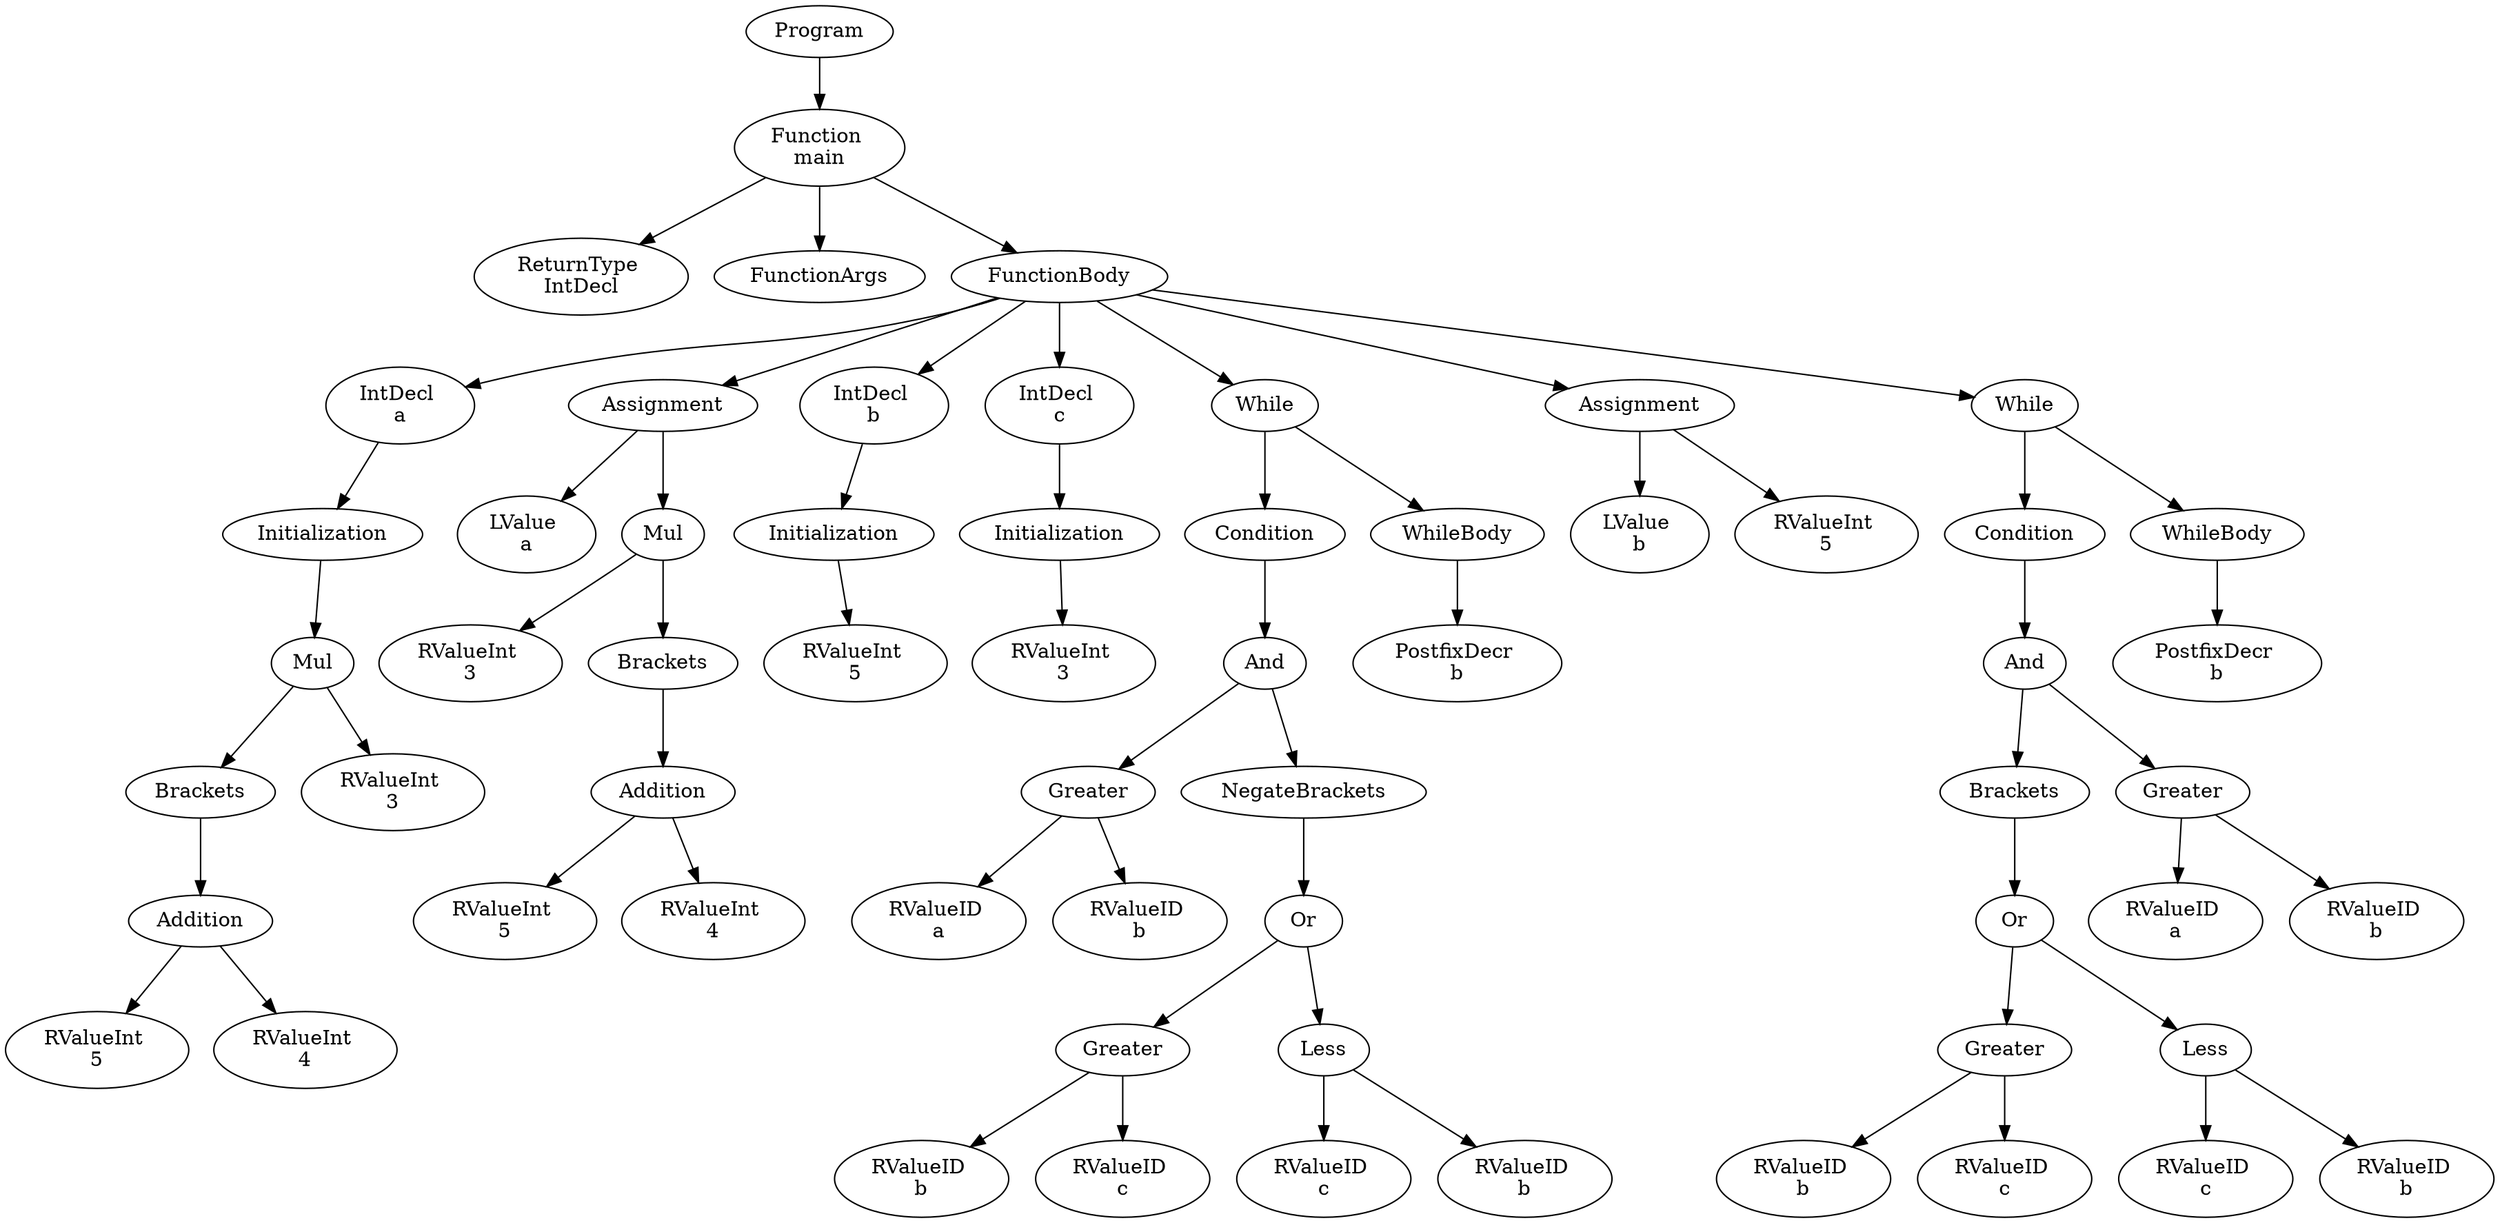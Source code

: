digraph AST {
1 [label="Program"];
2 [label="Function \nmain"];
3 [label="ReturnType \nIntDecl"];
4 [label="FunctionArgs"];
5 [label="FunctionBody"];
6 [label="IntDecl \na"];
7 [label="Initialization"];
8 [label="Mul"];
9 [label="Brackets"];
10 [label="Addition"];
11 [label="RValueInt \n5"];
12 [label="RValueInt \n4"];
10 -> 11;
10 -> 12;
9 -> 10;
13 [label="RValueInt \n3"];
8 -> 9;
8 -> 13;
7 -> 8;
6 -> 7;
14 [label="Assignment"];
15 [label="LValue \na"];
16 [label="Mul"];
17 [label="RValueInt \n3"];
18 [label="Brackets"];
19 [label="Addition"];
20 [label="RValueInt \n5"];
21 [label="RValueInt \n4"];
19 -> 20;
19 -> 21;
18 -> 19;
16 -> 17;
16 -> 18;
14 -> 15;
14 -> 16;
22 [label="IntDecl \nb"];
23 [label="Initialization"];
24 [label="RValueInt \n5"];
23 -> 24;
22 -> 23;
25 [label="IntDecl \nc"];
26 [label="Initialization"];
27 [label="RValueInt \n3"];
26 -> 27;
25 -> 26;
28 [label="While"];
29 [label="Condition"];
30 [label="And"];
31 [label="Greater"];
32 [label="RValueID \na"];
33 [label="RValueID \nb"];
31 -> 32;
31 -> 33;
34 [label="NegateBrackets"];
35 [label="Or"];
36 [label="Greater"];
37 [label="RValueID \nb"];
38 [label="RValueID \nc"];
36 -> 37;
36 -> 38;
39 [label="Less"];
40 [label="RValueID \nc"];
41 [label="RValueID \nb"];
39 -> 40;
39 -> 41;
35 -> 36;
35 -> 39;
34 -> 35;
30 -> 31;
30 -> 34;
29 -> 30;
42 [label="WhileBody"];
43 [label="PostfixDecr \nb"];
42 -> 43;
28 -> 29;
28 -> 42;
44 [label="Assignment"];
45 [label="LValue \nb"];
46 [label="RValueInt \n5"];
44 -> 45;
44 -> 46;
47 [label="While"];
48 [label="Condition"];
49 [label="And"];
50 [label="Brackets"];
51 [label="Or"];
52 [label="Greater"];
53 [label="RValueID \nb"];
54 [label="RValueID \nc"];
52 -> 53;
52 -> 54;
55 [label="Less"];
56 [label="RValueID \nc"];
57 [label="RValueID \nb"];
55 -> 56;
55 -> 57;
51 -> 52;
51 -> 55;
50 -> 51;
58 [label="Greater"];
59 [label="RValueID \na"];
60 [label="RValueID \nb"];
58 -> 59;
58 -> 60;
49 -> 50;
49 -> 58;
48 -> 49;
61 [label="WhileBody"];
62 [label="PostfixDecr \nb"];
61 -> 62;
47 -> 48;
47 -> 61;
5 -> 6;
5 -> 14;
5 -> 22;
5 -> 25;
5 -> 28;
5 -> 44;
5 -> 47;
2 -> 3;
2 -> 4;
2 -> 5;
1 -> 2;
}
